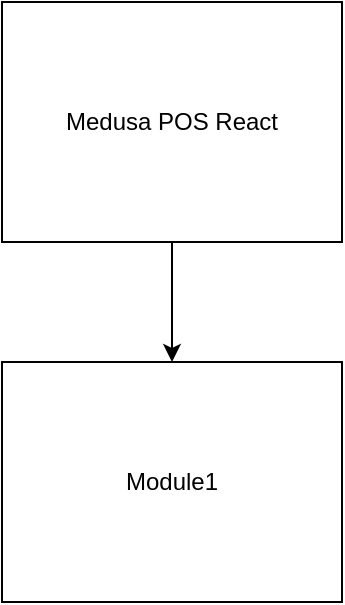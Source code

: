 <mxfile version="24.3.1" type="github">
  <diagram name="Page-1" id="mtelrleWY2oQDKrwIG9l">
    <mxGraphModel dx="1025" dy="602" grid="1" gridSize="10" guides="1" tooltips="1" connect="1" arrows="1" fold="1" page="1" pageScale="1" pageWidth="850" pageHeight="1100" math="0" shadow="0">
      <root>
        <mxCell id="0" />
        <mxCell id="1" parent="0" />
        <mxCell id="mg9c9JEAgDVn0sBX32om-2" style="edgeStyle=orthogonalEdgeStyle;rounded=0;orthogonalLoop=1;jettySize=auto;html=1;" edge="1" parent="1" source="o60O99Jp81AWz7xai8v7-1" target="mg9c9JEAgDVn0sBX32om-1">
          <mxGeometry relative="1" as="geometry" />
        </mxCell>
        <mxCell id="o60O99Jp81AWz7xai8v7-1" value="Medusa POS React" style="rounded=0;whiteSpace=wrap;html=1;" parent="1" vertex="1">
          <mxGeometry x="320" y="320" width="170" height="120" as="geometry" />
        </mxCell>
        <mxCell id="mg9c9JEAgDVn0sBX32om-1" value="Module1" style="rounded=0;whiteSpace=wrap;html=1;" vertex="1" parent="1">
          <mxGeometry x="320" y="500" width="170" height="120" as="geometry" />
        </mxCell>
      </root>
    </mxGraphModel>
  </diagram>
</mxfile>
